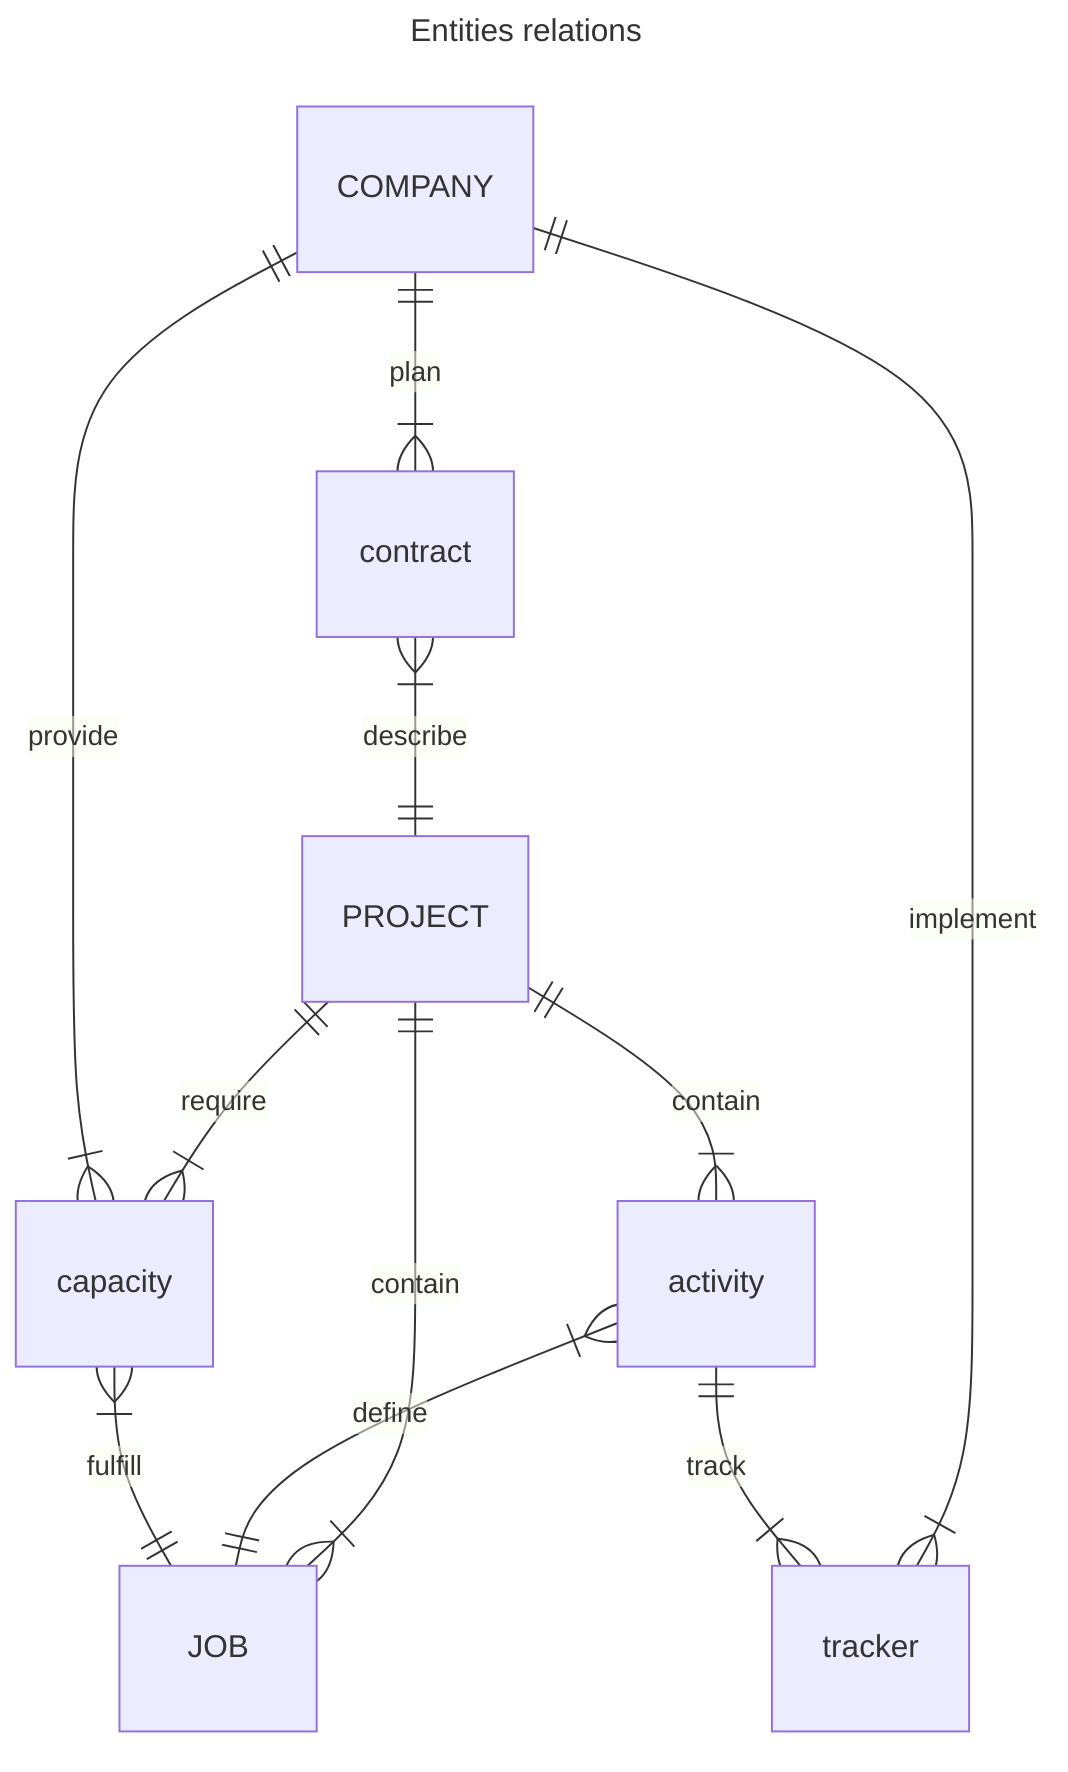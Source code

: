 ---
title: Entities relations
---
erDiagram
  COMPANY ||--|{ contract : plan
  contract }|--|| PROJECT : describe
  COMPANY ||--|{ tracker : implement
  PROJECT ||--|{ activity : contain
  PROJECT ||--|{ JOB : contain
  PROJECT ||--|{ capacity : require
  activity }|--|| JOB : define
  activity ||--|{ tracker  : track
  COMPANY ||--|{ capacity  : provide
  capacity }|--|| JOB  : fulfill